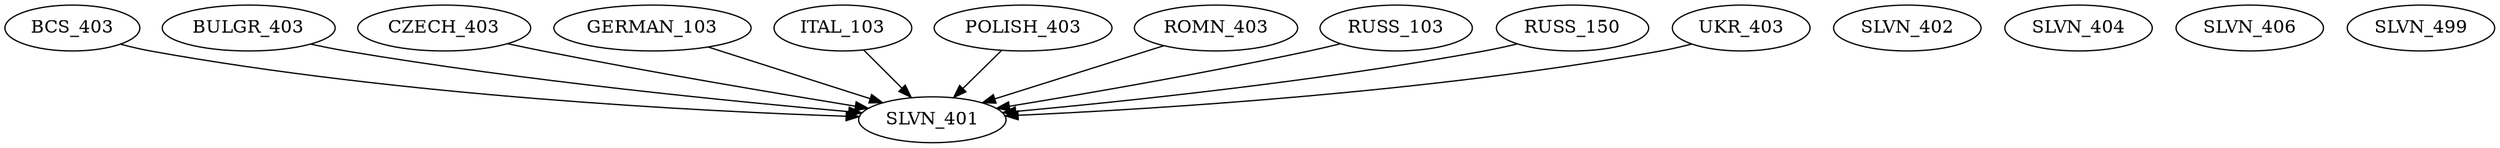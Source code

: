 digraph G {
    edge [color=black];
    BCS_403 -> SLVN_401;
    BULGR_403 -> SLVN_401;
    CZECH_403 -> SLVN_401;
    GERMAN_103 -> SLVN_401;
    ITAL_103 -> SLVN_401;
    POLISH_403 -> SLVN_401;
    ROMN_403 -> SLVN_401;
    RUSS_103 -> SLVN_401;
    RUSS_150 -> SLVN_401;
    UKR_403 -> SLVN_401;
    SLVN_402;
    SLVN_404;
    SLVN_406;
    SLVN_499;
}
